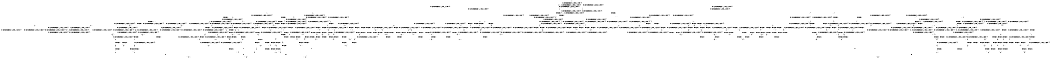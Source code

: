 digraph BCG {
size = "7, 10.5";
center = TRUE;
node [shape = circle];
0 [peripheries = 2];
0 -> 1 [label = "EX !0 !ATOMIC_EXCH_BRANCH (1, +1, TRUE, +0, 2, TRUE) !{0}"];
0 -> 2 [label = "EX !2 !ATOMIC_EXCH_BRANCH (1, +0, FALSE, +0, 3, TRUE) !{0}"];
0 -> 3 [label = "EX !1 !ATOMIC_EXCH_BRANCH (1, +0, TRUE, +0, 1, TRUE) !{0}"];
0 -> 4 [label = "EX !0 !ATOMIC_EXCH_BRANCH (1, +1, TRUE, +0, 2, TRUE) !{0}"];
1 -> 5 [label = "EX !2 !ATOMIC_EXCH_BRANCH (1, +0, FALSE, +0, 3, FALSE) !{0}"];
1 -> 6 [label = "EX !1 !ATOMIC_EXCH_BRANCH (1, +0, TRUE, +0, 1, FALSE) !{0}"];
1 -> 7 [label = "TERMINATE !0"];
2 -> 8 [label = "EX !0 !ATOMIC_EXCH_BRANCH (1, +1, TRUE, +0, 2, TRUE) !{0}"];
2 -> 9 [label = "EX !1 !ATOMIC_EXCH_BRANCH (1, +0, TRUE, +0, 1, TRUE) !{0}"];
2 -> 10 [label = "TERMINATE !2"];
2 -> 11 [label = "EX !0 !ATOMIC_EXCH_BRANCH (1, +1, TRUE, +0, 2, TRUE) !{0}"];
3 -> 3 [label = "EX !1 !ATOMIC_EXCH_BRANCH (1, +0, TRUE, +0, 1, TRUE) !{0}"];
3 -> 12 [label = "EX !0 !ATOMIC_EXCH_BRANCH (1, +1, TRUE, +0, 2, TRUE) !{0}"];
3 -> 13 [label = "EX !2 !ATOMIC_EXCH_BRANCH (1, +0, FALSE, +0, 3, TRUE) !{0}"];
3 -> 14 [label = "EX !0 !ATOMIC_EXCH_BRANCH (1, +1, TRUE, +0, 2, TRUE) !{0}"];
4 -> 15 [label = "EX !2 !ATOMIC_EXCH_BRANCH (1, +0, FALSE, +0, 3, FALSE) !{0}"];
4 -> 16 [label = "EX !1 !ATOMIC_EXCH_BRANCH (1, +0, TRUE, +0, 1, FALSE) !{0}"];
4 -> 17 [label = "TERMINATE !0"];
5 -> 18 [label = "EX !2 !ATOMIC_EXCH_BRANCH (1, +1, TRUE, +1, 2, TRUE) !{0}"];
5 -> 19 [label = "EX !1 !ATOMIC_EXCH_BRANCH (1, +0, TRUE, +0, 1, FALSE) !{0}"];
5 -> 20 [label = "TERMINATE !0"];
6 -> 21 [label = "EX !2 !ATOMIC_EXCH_BRANCH (1, +0, FALSE, +0, 3, TRUE) !{0}"];
6 -> 22 [label = "TERMINATE !0"];
6 -> 23 [label = "TERMINATE !1"];
7 -> 24 [label = "EX !1 !ATOMIC_EXCH_BRANCH (1, +0, TRUE, +0, 1, FALSE) !{1}"];
7 -> 25 [label = "EX !2 !ATOMIC_EXCH_BRANCH (1, +0, FALSE, +0, 3, FALSE) !{1}"];
7 -> 26 [label = "EX !1 !ATOMIC_EXCH_BRANCH (1, +0, TRUE, +0, 1, FALSE) !{1}"];
8 -> 27 [label = "EX !1 !ATOMIC_EXCH_BRANCH (1, +0, TRUE, +0, 1, FALSE) !{0}"];
8 -> 28 [label = "TERMINATE !0"];
8 -> 29 [label = "TERMINATE !2"];
9 -> 9 [label = "EX !1 !ATOMIC_EXCH_BRANCH (1, +0, TRUE, +0, 1, TRUE) !{0}"];
9 -> 30 [label = "EX !0 !ATOMIC_EXCH_BRANCH (1, +1, TRUE, +0, 2, TRUE) !{0}"];
9 -> 31 [label = "TERMINATE !2"];
9 -> 32 [label = "EX !0 !ATOMIC_EXCH_BRANCH (1, +1, TRUE, +0, 2, TRUE) !{0}"];
10 -> 33 [label = "EX !0 !ATOMIC_EXCH_BRANCH (1, +1, TRUE, +0, 2, TRUE) !{0}"];
10 -> 34 [label = "EX !1 !ATOMIC_EXCH_BRANCH (1, +0, TRUE, +0, 1, TRUE) !{0}"];
10 -> 35 [label = "EX !0 !ATOMIC_EXCH_BRANCH (1, +1, TRUE, +0, 2, TRUE) !{0}"];
11 -> 36 [label = "EX !1 !ATOMIC_EXCH_BRANCH (1, +0, TRUE, +0, 1, FALSE) !{0}"];
11 -> 37 [label = "TERMINATE !0"];
11 -> 38 [label = "TERMINATE !2"];
12 -> 6 [label = "EX !1 !ATOMIC_EXCH_BRANCH (1, +0, TRUE, +0, 1, FALSE) !{0}"];
12 -> 39 [label = "EX !2 !ATOMIC_EXCH_BRANCH (1, +0, FALSE, +0, 3, FALSE) !{0}"];
12 -> 40 [label = "TERMINATE !0"];
13 -> 9 [label = "EX !1 !ATOMIC_EXCH_BRANCH (1, +0, TRUE, +0, 1, TRUE) !{0}"];
13 -> 30 [label = "EX !0 !ATOMIC_EXCH_BRANCH (1, +1, TRUE, +0, 2, TRUE) !{0}"];
13 -> 31 [label = "TERMINATE !2"];
13 -> 32 [label = "EX !0 !ATOMIC_EXCH_BRANCH (1, +1, TRUE, +0, 2, TRUE) !{0}"];
14 -> 16 [label = "EX !1 !ATOMIC_EXCH_BRANCH (1, +0, TRUE, +0, 1, FALSE) !{0}"];
14 -> 41 [label = "EX !2 !ATOMIC_EXCH_BRANCH (1, +0, FALSE, +0, 3, FALSE) !{0}"];
14 -> 42 [label = "TERMINATE !0"];
15 -> 43 [label = "EX !2 !ATOMIC_EXCH_BRANCH (1, +1, TRUE, +1, 2, TRUE) !{0}"];
15 -> 44 [label = "EX !1 !ATOMIC_EXCH_BRANCH (1, +0, TRUE, +0, 1, FALSE) !{0}"];
15 -> 45 [label = "TERMINATE !0"];
16 -> 46 [label = "EX !2 !ATOMIC_EXCH_BRANCH (1, +0, FALSE, +0, 3, TRUE) !{0}"];
16 -> 47 [label = "TERMINATE !0"];
16 -> 48 [label = "TERMINATE !1"];
17 -> 49 [label = "EX !1 !ATOMIC_EXCH_BRANCH (1, +0, TRUE, +0, 1, FALSE) !{1}"];
17 -> 50 [label = "EX !2 !ATOMIC_EXCH_BRANCH (1, +0, FALSE, +0, 3, FALSE) !{1}"];
18 -> 18 [label = "EX !2 !ATOMIC_EXCH_BRANCH (1, +1, TRUE, +1, 2, TRUE) !{0}"];
18 -> 19 [label = "EX !1 !ATOMIC_EXCH_BRANCH (1, +0, TRUE, +0, 1, FALSE) !{0}"];
18 -> 20 [label = "TERMINATE !0"];
19 -> 51 [label = "EX !2 !ATOMIC_EXCH_BRANCH (1, +1, TRUE, +1, 2, FALSE) !{0}"];
19 -> 52 [label = "TERMINATE !0"];
19 -> 53 [label = "TERMINATE !1"];
20 -> 54 [label = "EX !2 !ATOMIC_EXCH_BRANCH (1, +1, TRUE, +1, 2, TRUE) !{1}"];
20 -> 55 [label = "EX !1 !ATOMIC_EXCH_BRANCH (1, +0, TRUE, +0, 1, FALSE) !{1}"];
20 -> 56 [label = "EX !1 !ATOMIC_EXCH_BRANCH (1, +0, TRUE, +0, 1, FALSE) !{1}"];
21 -> 57 [label = "TERMINATE !0"];
21 -> 58 [label = "TERMINATE !2"];
21 -> 59 [label = "TERMINATE !1"];
22 -> 60 [label = "EX !2 !ATOMIC_EXCH_BRANCH (1, +0, FALSE, +0, 3, TRUE) !{1}"];
22 -> 61 [label = "TERMINATE !1"];
23 -> 62 [label = "EX !2 !ATOMIC_EXCH_BRANCH (1, +0, FALSE, +0, 3, TRUE) !{0}"];
23 -> 63 [label = "TERMINATE !0"];
24 -> 60 [label = "EX !2 !ATOMIC_EXCH_BRANCH (1, +0, FALSE, +0, 3, TRUE) !{1}"];
24 -> 61 [label = "TERMINATE !1"];
25 -> 54 [label = "EX !2 !ATOMIC_EXCH_BRANCH (1, +1, TRUE, +1, 2, TRUE) !{1}"];
25 -> 55 [label = "EX !1 !ATOMIC_EXCH_BRANCH (1, +0, TRUE, +0, 1, FALSE) !{1}"];
25 -> 56 [label = "EX !1 !ATOMIC_EXCH_BRANCH (1, +0, TRUE, +0, 1, FALSE) !{1}"];
26 -> 64 [label = "EX !2 !ATOMIC_EXCH_BRANCH (1, +0, FALSE, +0, 3, TRUE) !{1}"];
26 -> 65 [label = "TERMINATE !1"];
27 -> 57 [label = "TERMINATE !0"];
27 -> 58 [label = "TERMINATE !2"];
27 -> 59 [label = "TERMINATE !1"];
28 -> 66 [label = "EX !1 !ATOMIC_EXCH_BRANCH (1, +0, TRUE, +0, 1, FALSE) !{1}"];
28 -> 67 [label = "TERMINATE !2"];
28 -> 68 [label = "EX !1 !ATOMIC_EXCH_BRANCH (1, +0, TRUE, +0, 1, FALSE) !{1}"];
29 -> 69 [label = "EX !1 !ATOMIC_EXCH_BRANCH (1, +0, TRUE, +0, 1, FALSE) !{0}"];
29 -> 70 [label = "TERMINATE !0"];
30 -> 27 [label = "EX !1 !ATOMIC_EXCH_BRANCH (1, +0, TRUE, +0, 1, FALSE) !{0}"];
30 -> 71 [label = "TERMINATE !0"];
30 -> 72 [label = "TERMINATE !2"];
31 -> 34 [label = "EX !1 !ATOMIC_EXCH_BRANCH (1, +0, TRUE, +0, 1, TRUE) !{0}"];
31 -> 73 [label = "EX !0 !ATOMIC_EXCH_BRANCH (1, +1, TRUE, +0, 2, TRUE) !{0}"];
31 -> 74 [label = "EX !0 !ATOMIC_EXCH_BRANCH (1, +1, TRUE, +0, 2, TRUE) !{0}"];
32 -> 36 [label = "EX !1 !ATOMIC_EXCH_BRANCH (1, +0, TRUE, +0, 1, FALSE) !{0}"];
32 -> 75 [label = "TERMINATE !0"];
32 -> 76 [label = "TERMINATE !2"];
33 -> 69 [label = "EX !1 !ATOMIC_EXCH_BRANCH (1, +0, TRUE, +0, 1, FALSE) !{0}"];
33 -> 70 [label = "TERMINATE !0"];
34 -> 34 [label = "EX !1 !ATOMIC_EXCH_BRANCH (1, +0, TRUE, +0, 1, TRUE) !{0}"];
34 -> 73 [label = "EX !0 !ATOMIC_EXCH_BRANCH (1, +1, TRUE, +0, 2, TRUE) !{0}"];
34 -> 74 [label = "EX !0 !ATOMIC_EXCH_BRANCH (1, +1, TRUE, +0, 2, TRUE) !{0}"];
35 -> 77 [label = "EX !1 !ATOMIC_EXCH_BRANCH (1, +0, TRUE, +0, 1, FALSE) !{0}"];
35 -> 78 [label = "TERMINATE !0"];
36 -> 79 [label = "TERMINATE !0"];
36 -> 80 [label = "TERMINATE !2"];
36 -> 81 [label = "TERMINATE !1"];
37 -> 82 [label = "EX !1 !ATOMIC_EXCH_BRANCH (1, +0, TRUE, +0, 1, FALSE) !{1}"];
37 -> 83 [label = "TERMINATE !2"];
38 -> 77 [label = "EX !1 !ATOMIC_EXCH_BRANCH (1, +0, TRUE, +0, 1, FALSE) !{0}"];
38 -> 78 [label = "TERMINATE !0"];
39 -> 19 [label = "EX !1 !ATOMIC_EXCH_BRANCH (1, +0, TRUE, +0, 1, FALSE) !{0}"];
39 -> 84 [label = "EX !2 !ATOMIC_EXCH_BRANCH (1, +1, TRUE, +1, 2, TRUE) !{0}"];
39 -> 85 [label = "TERMINATE !0"];
40 -> 24 [label = "EX !1 !ATOMIC_EXCH_BRANCH (1, +0, TRUE, +0, 1, FALSE) !{1}"];
40 -> 86 [label = "EX !2 !ATOMIC_EXCH_BRANCH (1, +0, FALSE, +0, 3, FALSE) !{1}"];
40 -> 26 [label = "EX !1 !ATOMIC_EXCH_BRANCH (1, +0, TRUE, +0, 1, FALSE) !{1}"];
41 -> 44 [label = "EX !1 !ATOMIC_EXCH_BRANCH (1, +0, TRUE, +0, 1, FALSE) !{0}"];
41 -> 87 [label = "EX !2 !ATOMIC_EXCH_BRANCH (1, +1, TRUE, +1, 2, TRUE) !{0}"];
41 -> 88 [label = "TERMINATE !0"];
42 -> 49 [label = "EX !1 !ATOMIC_EXCH_BRANCH (1, +0, TRUE, +0, 1, FALSE) !{1}"];
42 -> 89 [label = "EX !2 !ATOMIC_EXCH_BRANCH (1, +0, FALSE, +0, 3, FALSE) !{1}"];
43 -> 43 [label = "EX !2 !ATOMIC_EXCH_BRANCH (1, +1, TRUE, +1, 2, TRUE) !{0}"];
43 -> 44 [label = "EX !1 !ATOMIC_EXCH_BRANCH (1, +0, TRUE, +0, 1, FALSE) !{0}"];
43 -> 45 [label = "TERMINATE !0"];
44 -> 90 [label = "EX !2 !ATOMIC_EXCH_BRANCH (1, +1, TRUE, +1, 2, FALSE) !{0}"];
44 -> 91 [label = "TERMINATE !0"];
44 -> 92 [label = "TERMINATE !1"];
45 -> 93 [label = "EX !2 !ATOMIC_EXCH_BRANCH (1, +1, TRUE, +1, 2, TRUE) !{1}"];
45 -> 94 [label = "EX !1 !ATOMIC_EXCH_BRANCH (1, +0, TRUE, +0, 1, FALSE) !{1}"];
46 -> 79 [label = "TERMINATE !0"];
46 -> 80 [label = "TERMINATE !2"];
46 -> 81 [label = "TERMINATE !1"];
47 -> 95 [label = "EX !2 !ATOMIC_EXCH_BRANCH (1, +0, FALSE, +0, 3, TRUE) !{1}"];
47 -> 96 [label = "TERMINATE !1"];
48 -> 97 [label = "EX !2 !ATOMIC_EXCH_BRANCH (1, +0, FALSE, +0, 3, TRUE) !{0}"];
48 -> 98 [label = "TERMINATE !0"];
49 -> 95 [label = "EX !2 !ATOMIC_EXCH_BRANCH (1, +0, FALSE, +0, 3, TRUE) !{1}"];
49 -> 96 [label = "TERMINATE !1"];
50 -> 93 [label = "EX !2 !ATOMIC_EXCH_BRANCH (1, +1, TRUE, +1, 2, TRUE) !{1}"];
50 -> 94 [label = "EX !1 !ATOMIC_EXCH_BRANCH (1, +0, TRUE, +0, 1, FALSE) !{1}"];
51 -> 99 [label = "TERMINATE !0"];
51 -> 100 [label = "TERMINATE !2"];
51 -> 101 [label = "TERMINATE !1"];
52 -> 102 [label = "EX !2 !ATOMIC_EXCH_BRANCH (1, +1, TRUE, +1, 2, FALSE) !{1}"];
52 -> 103 [label = "TERMINATE !1"];
53 -> 104 [label = "EX !2 !ATOMIC_EXCH_BRANCH (1, +1, TRUE, +1, 2, FALSE) !{0}"];
53 -> 105 [label = "TERMINATE !0"];
54 -> 54 [label = "EX !2 !ATOMIC_EXCH_BRANCH (1, +1, TRUE, +1, 2, TRUE) !{1}"];
54 -> 55 [label = "EX !1 !ATOMIC_EXCH_BRANCH (1, +0, TRUE, +0, 1, FALSE) !{1}"];
54 -> 56 [label = "EX !1 !ATOMIC_EXCH_BRANCH (1, +0, TRUE, +0, 1, FALSE) !{1}"];
55 -> 102 [label = "EX !2 !ATOMIC_EXCH_BRANCH (1, +1, TRUE, +1, 2, FALSE) !{1}"];
55 -> 103 [label = "TERMINATE !1"];
56 -> 106 [label = "EX !2 !ATOMIC_EXCH_BRANCH (1, +1, TRUE, +1, 2, FALSE) !{1}"];
56 -> 107 [label = "TERMINATE !1"];
57 -> 108 [label = "TERMINATE !2"];
57 -> 109 [label = "TERMINATE !1"];
58 -> 110 [label = "TERMINATE !0"];
58 -> 111 [label = "TERMINATE !1"];
59 -> 112 [label = "TERMINATE !0"];
59 -> 113 [label = "TERMINATE !2"];
60 -> 108 [label = "TERMINATE !2"];
60 -> 109 [label = "TERMINATE !1"];
61 -> 114 [label = "EX !2 !ATOMIC_EXCH_BRANCH (1, +0, FALSE, +0, 3, TRUE) !{2}"];
61 -> 115 [label = "EX !2 !ATOMIC_EXCH_BRANCH (1, +0, FALSE, +0, 3, TRUE) !{2}"];
62 -> 112 [label = "TERMINATE !0"];
62 -> 113 [label = "TERMINATE !2"];
63 -> 116 [label = "EX !2 !ATOMIC_EXCH_BRANCH (1, +0, FALSE, +0, 3, TRUE) !{1}"];
64 -> 117 [label = "TERMINATE !2"];
64 -> 118 [label = "TERMINATE !1"];
65 -> 119 [label = "EX !2 !ATOMIC_EXCH_BRANCH (1, +0, FALSE, +0, 3, TRUE) !{2}"];
66 -> 108 [label = "TERMINATE !2"];
66 -> 109 [label = "TERMINATE !1"];
67 -> 120 [label = "EX !1 !ATOMIC_EXCH_BRANCH (1, +0, TRUE, +0, 1, FALSE) !{1}"];
67 -> 121 [label = "EX !1 !ATOMIC_EXCH_BRANCH (1, +0, TRUE, +0, 1, FALSE) !{1}"];
68 -> 117 [label = "TERMINATE !2"];
68 -> 118 [label = "TERMINATE !1"];
69 -> 110 [label = "TERMINATE !0"];
69 -> 111 [label = "TERMINATE !1"];
70 -> 120 [label = "EX !1 !ATOMIC_EXCH_BRANCH (1, +0, TRUE, +0, 1, FALSE) !{1}"];
70 -> 121 [label = "EX !1 !ATOMIC_EXCH_BRANCH (1, +0, TRUE, +0, 1, FALSE) !{1}"];
71 -> 66 [label = "EX !1 !ATOMIC_EXCH_BRANCH (1, +0, TRUE, +0, 1, FALSE) !{1}"];
71 -> 122 [label = "TERMINATE !2"];
71 -> 68 [label = "EX !1 !ATOMIC_EXCH_BRANCH (1, +0, TRUE, +0, 1, FALSE) !{1}"];
72 -> 69 [label = "EX !1 !ATOMIC_EXCH_BRANCH (1, +0, TRUE, +0, 1, FALSE) !{0}"];
72 -> 123 [label = "TERMINATE !0"];
73 -> 69 [label = "EX !1 !ATOMIC_EXCH_BRANCH (1, +0, TRUE, +0, 1, FALSE) !{0}"];
73 -> 123 [label = "TERMINATE !0"];
74 -> 77 [label = "EX !1 !ATOMIC_EXCH_BRANCH (1, +0, TRUE, +0, 1, FALSE) !{0}"];
74 -> 124 [label = "TERMINATE !0"];
75 -> 82 [label = "EX !1 !ATOMIC_EXCH_BRANCH (1, +0, TRUE, +0, 1, FALSE) !{1}"];
75 -> 125 [label = "TERMINATE !2"];
76 -> 77 [label = "EX !1 !ATOMIC_EXCH_BRANCH (1, +0, TRUE, +0, 1, FALSE) !{0}"];
76 -> 124 [label = "TERMINATE !0"];
77 -> 126 [label = "TERMINATE !0"];
77 -> 127 [label = "TERMINATE !1"];
78 -> 128 [label = "EX !1 !ATOMIC_EXCH_BRANCH (1, +0, TRUE, +0, 1, FALSE) !{1}"];
79 -> 129 [label = "TERMINATE !2"];
79 -> 130 [label = "TERMINATE !1"];
80 -> 126 [label = "TERMINATE !0"];
80 -> 127 [label = "TERMINATE !1"];
81 -> 131 [label = "TERMINATE !0"];
81 -> 132 [label = "TERMINATE !2"];
82 -> 129 [label = "TERMINATE !2"];
82 -> 130 [label = "TERMINATE !1"];
83 -> 128 [label = "EX !1 !ATOMIC_EXCH_BRANCH (1, +0, TRUE, +0, 1, FALSE) !{1}"];
84 -> 19 [label = "EX !1 !ATOMIC_EXCH_BRANCH (1, +0, TRUE, +0, 1, FALSE) !{0}"];
84 -> 84 [label = "EX !2 !ATOMIC_EXCH_BRANCH (1, +1, TRUE, +1, 2, TRUE) !{0}"];
84 -> 85 [label = "TERMINATE !0"];
85 -> 55 [label = "EX !1 !ATOMIC_EXCH_BRANCH (1, +0, TRUE, +0, 1, FALSE) !{1}"];
85 -> 133 [label = "EX !2 !ATOMIC_EXCH_BRANCH (1, +1, TRUE, +1, 2, TRUE) !{1}"];
85 -> 56 [label = "EX !1 !ATOMIC_EXCH_BRANCH (1, +0, TRUE, +0, 1, FALSE) !{1}"];
86 -> 55 [label = "EX !1 !ATOMIC_EXCH_BRANCH (1, +0, TRUE, +0, 1, FALSE) !{1}"];
86 -> 133 [label = "EX !2 !ATOMIC_EXCH_BRANCH (1, +1, TRUE, +1, 2, TRUE) !{1}"];
86 -> 56 [label = "EX !1 !ATOMIC_EXCH_BRANCH (1, +0, TRUE, +0, 1, FALSE) !{1}"];
87 -> 44 [label = "EX !1 !ATOMIC_EXCH_BRANCH (1, +0, TRUE, +0, 1, FALSE) !{0}"];
87 -> 87 [label = "EX !2 !ATOMIC_EXCH_BRANCH (1, +1, TRUE, +1, 2, TRUE) !{0}"];
87 -> 88 [label = "TERMINATE !0"];
88 -> 94 [label = "EX !1 !ATOMIC_EXCH_BRANCH (1, +0, TRUE, +0, 1, FALSE) !{1}"];
88 -> 134 [label = "EX !2 !ATOMIC_EXCH_BRANCH (1, +1, TRUE, +1, 2, TRUE) !{1}"];
89 -> 94 [label = "EX !1 !ATOMIC_EXCH_BRANCH (1, +0, TRUE, +0, 1, FALSE) !{1}"];
89 -> 134 [label = "EX !2 !ATOMIC_EXCH_BRANCH (1, +1, TRUE, +1, 2, TRUE) !{1}"];
90 -> 135 [label = "TERMINATE !0"];
90 -> 136 [label = "TERMINATE !2"];
90 -> 137 [label = "TERMINATE !1"];
91 -> 138 [label = "EX !2 !ATOMIC_EXCH_BRANCH (1, +1, TRUE, +1, 2, FALSE) !{1}"];
91 -> 139 [label = "TERMINATE !1"];
92 -> 140 [label = "EX !2 !ATOMIC_EXCH_BRANCH (1, +1, TRUE, +1, 2, FALSE) !{0}"];
92 -> 141 [label = "TERMINATE !0"];
93 -> 93 [label = "EX !2 !ATOMIC_EXCH_BRANCH (1, +1, TRUE, +1, 2, TRUE) !{1}"];
93 -> 94 [label = "EX !1 !ATOMIC_EXCH_BRANCH (1, +0, TRUE, +0, 1, FALSE) !{1}"];
94 -> 138 [label = "EX !2 !ATOMIC_EXCH_BRANCH (1, +1, TRUE, +1, 2, FALSE) !{1}"];
94 -> 139 [label = "TERMINATE !1"];
95 -> 129 [label = "TERMINATE !2"];
95 -> 130 [label = "TERMINATE !1"];
96 -> 142 [label = "EX !2 !ATOMIC_EXCH_BRANCH (1, +0, FALSE, +0, 3, TRUE) !{2}"];
97 -> 131 [label = "TERMINATE !0"];
97 -> 132 [label = "TERMINATE !2"];
98 -> 143 [label = "EX !2 !ATOMIC_EXCH_BRANCH (1, +0, FALSE, +0, 3, TRUE) !{1}"];
99 -> 144 [label = "TERMINATE !2"];
99 -> 145 [label = "TERMINATE !1"];
100 -> 146 [label = "TERMINATE !0"];
100 -> 147 [label = "TERMINATE !1"];
101 -> 148 [label = "TERMINATE !0"];
101 -> 149 [label = "TERMINATE !2"];
102 -> 144 [label = "TERMINATE !2"];
102 -> 145 [label = "TERMINATE !1"];
103 -> 150 [label = "EX !2 !ATOMIC_EXCH_BRANCH (1, +1, TRUE, +1, 2, FALSE) !{2}"];
103 -> 151 [label = "EX !2 !ATOMIC_EXCH_BRANCH (1, +1, TRUE, +1, 2, FALSE) !{2}"];
104 -> 148 [label = "TERMINATE !0"];
104 -> 149 [label = "TERMINATE !2"];
105 -> 152 [label = "EX !2 !ATOMIC_EXCH_BRANCH (1, +1, TRUE, +1, 2, FALSE) !{1}"];
106 -> 153 [label = "TERMINATE !2"];
106 -> 154 [label = "TERMINATE !1"];
107 -> 155 [label = "EX !2 !ATOMIC_EXCH_BRANCH (1, +1, TRUE, +1, 2, FALSE) !{2}"];
108 -> 156 [label = "TERMINATE !1"];
109 -> 157 [label = "TERMINATE !2"];
110 -> 156 [label = "TERMINATE !1"];
111 -> 158 [label = "TERMINATE !0"];
112 -> 159 [label = "TERMINATE !2"];
113 -> 158 [label = "TERMINATE !0"];
114 -> 157 [label = "TERMINATE !2"];
115 -> 160 [label = "TERMINATE !2"];
116 -> 159 [label = "TERMINATE !2"];
117 -> 161 [label = "TERMINATE !1"];
118 -> 162 [label = "TERMINATE !2"];
119 -> 162 [label = "TERMINATE !2"];
120 -> 156 [label = "TERMINATE !1"];
121 -> 161 [label = "TERMINATE !1"];
122 -> 120 [label = "EX !1 !ATOMIC_EXCH_BRANCH (1, +0, TRUE, +0, 1, FALSE) !{1}"];
122 -> 121 [label = "EX !1 !ATOMIC_EXCH_BRANCH (1, +0, TRUE, +0, 1, FALSE) !{1}"];
123 -> 120 [label = "EX !1 !ATOMIC_EXCH_BRANCH (1, +0, TRUE, +0, 1, FALSE) !{1}"];
123 -> 121 [label = "EX !1 !ATOMIC_EXCH_BRANCH (1, +0, TRUE, +0, 1, FALSE) !{1}"];
124 -> 128 [label = "EX !1 !ATOMIC_EXCH_BRANCH (1, +0, TRUE, +0, 1, FALSE) !{1}"];
125 -> 128 [label = "EX !1 !ATOMIC_EXCH_BRANCH (1, +0, TRUE, +0, 1, FALSE) !{1}"];
126 -> 163 [label = "TERMINATE !1"];
127 -> 164 [label = "TERMINATE !0"];
128 -> 163 [label = "TERMINATE !1"];
129 -> 163 [label = "TERMINATE !1"];
130 -> 165 [label = "TERMINATE !2"];
131 -> 166 [label = "TERMINATE !2"];
132 -> 164 [label = "TERMINATE !0"];
133 -> 55 [label = "EX !1 !ATOMIC_EXCH_BRANCH (1, +0, TRUE, +0, 1, FALSE) !{1}"];
133 -> 133 [label = "EX !2 !ATOMIC_EXCH_BRANCH (1, +1, TRUE, +1, 2, TRUE) !{1}"];
133 -> 56 [label = "EX !1 !ATOMIC_EXCH_BRANCH (1, +0, TRUE, +0, 1, FALSE) !{1}"];
134 -> 94 [label = "EX !1 !ATOMIC_EXCH_BRANCH (1, +0, TRUE, +0, 1, FALSE) !{1}"];
134 -> 134 [label = "EX !2 !ATOMIC_EXCH_BRANCH (1, +1, TRUE, +1, 2, TRUE) !{1}"];
135 -> 167 [label = "TERMINATE !2"];
135 -> 168 [label = "TERMINATE !1"];
136 -> 169 [label = "TERMINATE !0"];
136 -> 170 [label = "TERMINATE !1"];
137 -> 171 [label = "TERMINATE !0"];
137 -> 172 [label = "TERMINATE !2"];
138 -> 167 [label = "TERMINATE !2"];
138 -> 168 [label = "TERMINATE !1"];
139 -> 173 [label = "EX !2 !ATOMIC_EXCH_BRANCH (1, +1, TRUE, +1, 2, FALSE) !{2}"];
140 -> 171 [label = "TERMINATE !0"];
140 -> 172 [label = "TERMINATE !2"];
141 -> 174 [label = "EX !2 !ATOMIC_EXCH_BRANCH (1, +1, TRUE, +1, 2, FALSE) !{1}"];
142 -> 165 [label = "TERMINATE !2"];
143 -> 166 [label = "TERMINATE !2"];
144 -> 175 [label = "TERMINATE !1"];
145 -> 176 [label = "TERMINATE !2"];
146 -> 175 [label = "TERMINATE !1"];
147 -> 177 [label = "TERMINATE !0"];
148 -> 178 [label = "TERMINATE !2"];
149 -> 177 [label = "TERMINATE !0"];
150 -> 176 [label = "TERMINATE !2"];
151 -> 179 [label = "TERMINATE !2"];
152 -> 178 [label = "TERMINATE !2"];
153 -> 180 [label = "TERMINATE !1"];
154 -> 181 [label = "TERMINATE !2"];
155 -> 181 [label = "TERMINATE !2"];
157 -> 182 [label = "exit"];
160 -> 183 [label = "exit"];
162 -> 184 [label = "exit"];
165 -> 185 [label = "exit"];
167 -> 186 [label = "TERMINATE !1"];
168 -> 187 [label = "TERMINATE !2"];
169 -> 186 [label = "TERMINATE !1"];
170 -> 188 [label = "TERMINATE !0"];
171 -> 189 [label = "TERMINATE !2"];
172 -> 188 [label = "TERMINATE !0"];
173 -> 187 [label = "TERMINATE !2"];
174 -> 189 [label = "TERMINATE !2"];
176 -> 182 [label = "exit"];
179 -> 183 [label = "exit"];
181 -> 184 [label = "exit"];
187 -> 185 [label = "exit"];
}
